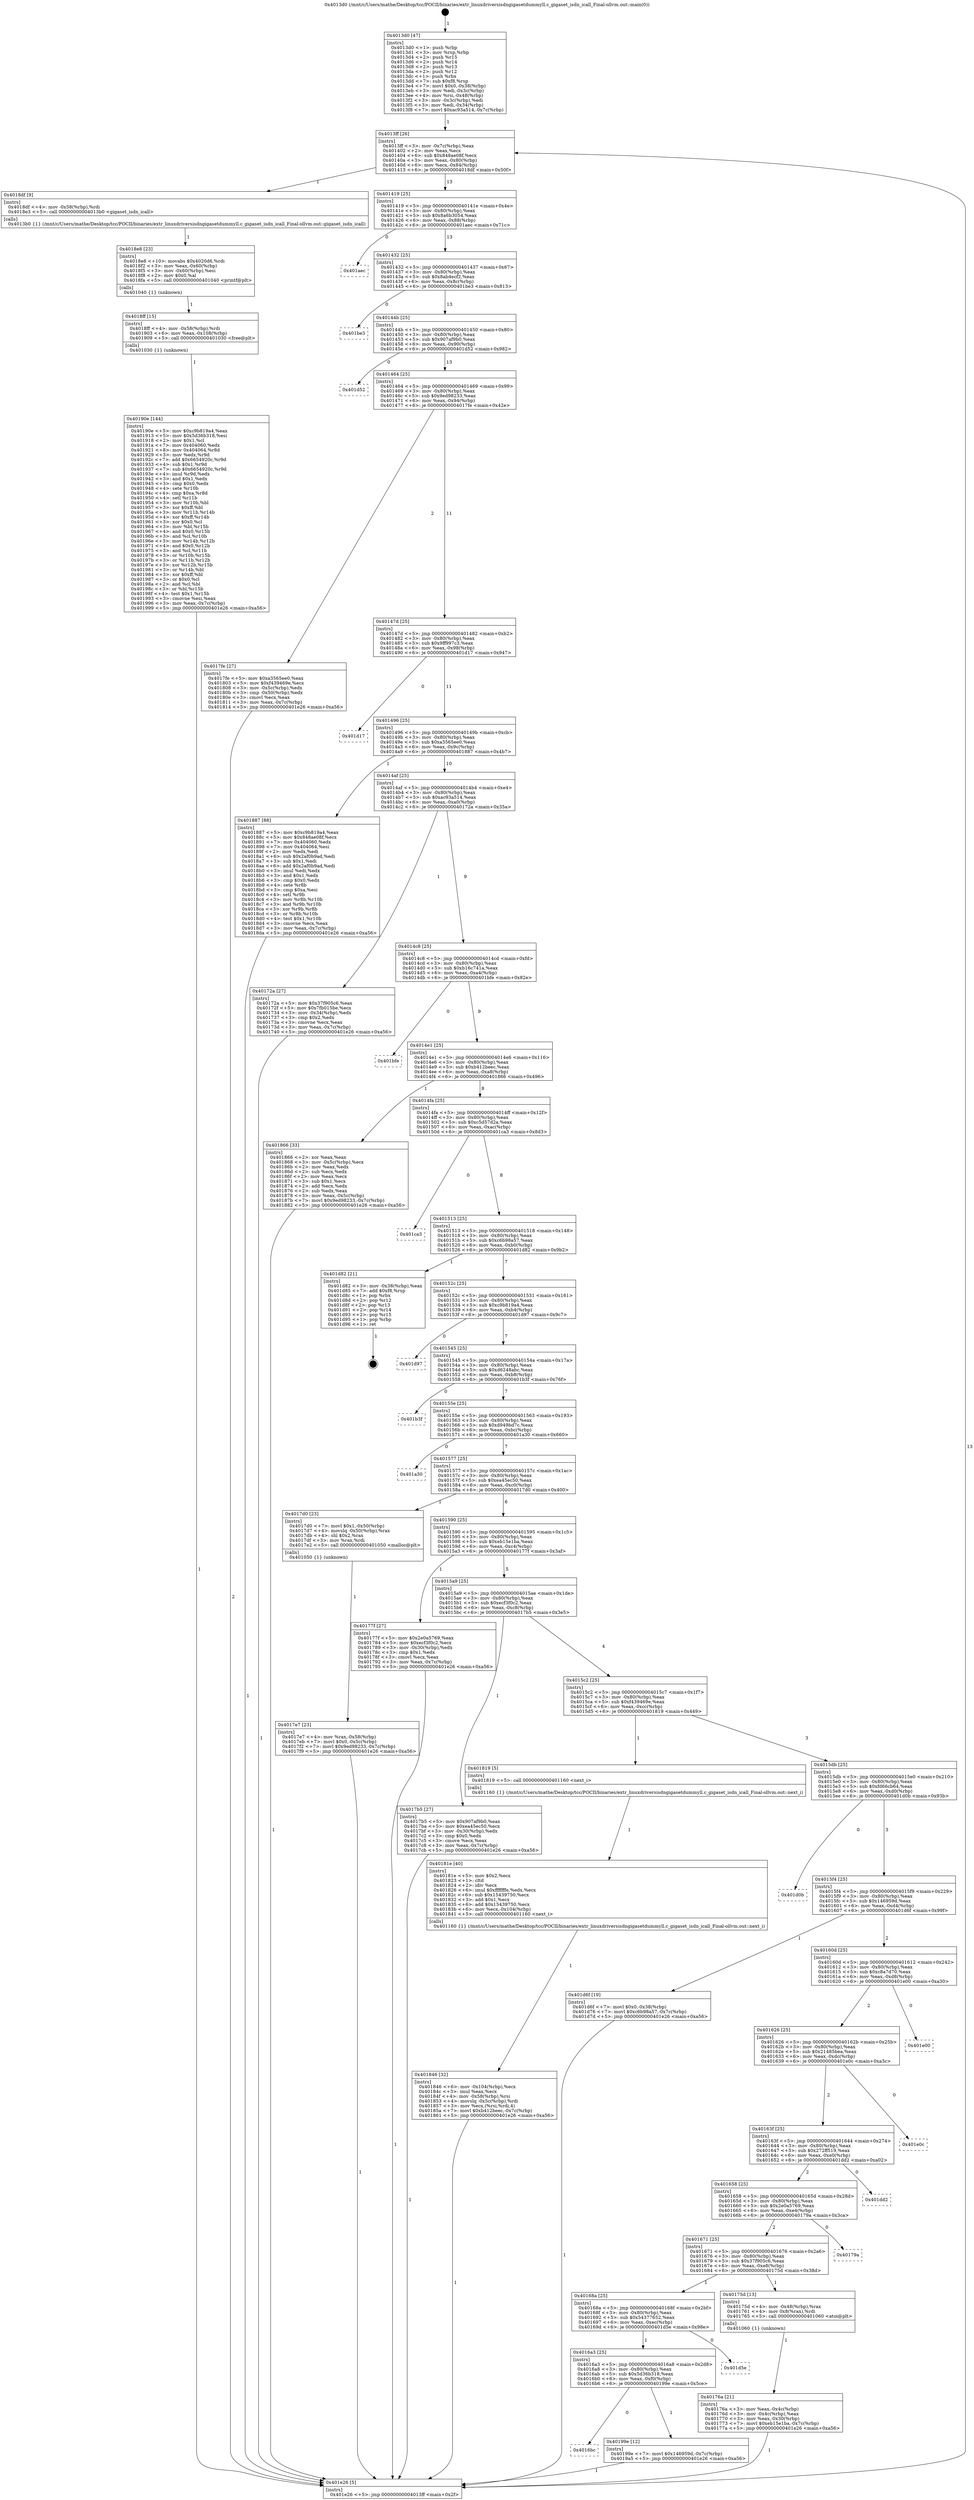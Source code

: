 digraph "0x4013d0" {
  label = "0x4013d0 (/mnt/c/Users/mathe/Desktop/tcc/POCII/binaries/extr_linuxdriversisdngigasetdummyll.c_gigaset_isdn_icall_Final-ollvm.out::main(0))"
  labelloc = "t"
  node[shape=record]

  Entry [label="",width=0.3,height=0.3,shape=circle,fillcolor=black,style=filled]
  "0x4013ff" [label="{
     0x4013ff [26]\l
     | [instrs]\l
     &nbsp;&nbsp;0x4013ff \<+3\>: mov -0x7c(%rbp),%eax\l
     &nbsp;&nbsp;0x401402 \<+2\>: mov %eax,%ecx\l
     &nbsp;&nbsp;0x401404 \<+6\>: sub $0x848ae08f,%ecx\l
     &nbsp;&nbsp;0x40140a \<+3\>: mov %eax,-0x80(%rbp)\l
     &nbsp;&nbsp;0x40140d \<+6\>: mov %ecx,-0x84(%rbp)\l
     &nbsp;&nbsp;0x401413 \<+6\>: je 00000000004018df \<main+0x50f\>\l
  }"]
  "0x4018df" [label="{
     0x4018df [9]\l
     | [instrs]\l
     &nbsp;&nbsp;0x4018df \<+4\>: mov -0x58(%rbp),%rdi\l
     &nbsp;&nbsp;0x4018e3 \<+5\>: call 00000000004013b0 \<gigaset_isdn_icall\>\l
     | [calls]\l
     &nbsp;&nbsp;0x4013b0 \{1\} (/mnt/c/Users/mathe/Desktop/tcc/POCII/binaries/extr_linuxdriversisdngigasetdummyll.c_gigaset_isdn_icall_Final-ollvm.out::gigaset_isdn_icall)\l
  }"]
  "0x401419" [label="{
     0x401419 [25]\l
     | [instrs]\l
     &nbsp;&nbsp;0x401419 \<+5\>: jmp 000000000040141e \<main+0x4e\>\l
     &nbsp;&nbsp;0x40141e \<+3\>: mov -0x80(%rbp),%eax\l
     &nbsp;&nbsp;0x401421 \<+5\>: sub $0x8a6b3054,%eax\l
     &nbsp;&nbsp;0x401426 \<+6\>: mov %eax,-0x88(%rbp)\l
     &nbsp;&nbsp;0x40142c \<+6\>: je 0000000000401aec \<main+0x71c\>\l
  }"]
  Exit [label="",width=0.3,height=0.3,shape=circle,fillcolor=black,style=filled,peripheries=2]
  "0x401aec" [label="{
     0x401aec\l
  }", style=dashed]
  "0x401432" [label="{
     0x401432 [25]\l
     | [instrs]\l
     &nbsp;&nbsp;0x401432 \<+5\>: jmp 0000000000401437 \<main+0x67\>\l
     &nbsp;&nbsp;0x401437 \<+3\>: mov -0x80(%rbp),%eax\l
     &nbsp;&nbsp;0x40143a \<+5\>: sub $0x8ab4ecf2,%eax\l
     &nbsp;&nbsp;0x40143f \<+6\>: mov %eax,-0x8c(%rbp)\l
     &nbsp;&nbsp;0x401445 \<+6\>: je 0000000000401be3 \<main+0x813\>\l
  }"]
  "0x4016bc" [label="{
     0x4016bc\l
  }", style=dashed]
  "0x401be3" [label="{
     0x401be3\l
  }", style=dashed]
  "0x40144b" [label="{
     0x40144b [25]\l
     | [instrs]\l
     &nbsp;&nbsp;0x40144b \<+5\>: jmp 0000000000401450 \<main+0x80\>\l
     &nbsp;&nbsp;0x401450 \<+3\>: mov -0x80(%rbp),%eax\l
     &nbsp;&nbsp;0x401453 \<+5\>: sub $0x907af9b0,%eax\l
     &nbsp;&nbsp;0x401458 \<+6\>: mov %eax,-0x90(%rbp)\l
     &nbsp;&nbsp;0x40145e \<+6\>: je 0000000000401d52 \<main+0x982\>\l
  }"]
  "0x40199e" [label="{
     0x40199e [12]\l
     | [instrs]\l
     &nbsp;&nbsp;0x40199e \<+7\>: movl $0x146959d,-0x7c(%rbp)\l
     &nbsp;&nbsp;0x4019a5 \<+5\>: jmp 0000000000401e26 \<main+0xa56\>\l
  }"]
  "0x401d52" [label="{
     0x401d52\l
  }", style=dashed]
  "0x401464" [label="{
     0x401464 [25]\l
     | [instrs]\l
     &nbsp;&nbsp;0x401464 \<+5\>: jmp 0000000000401469 \<main+0x99\>\l
     &nbsp;&nbsp;0x401469 \<+3\>: mov -0x80(%rbp),%eax\l
     &nbsp;&nbsp;0x40146c \<+5\>: sub $0x9ed98233,%eax\l
     &nbsp;&nbsp;0x401471 \<+6\>: mov %eax,-0x94(%rbp)\l
     &nbsp;&nbsp;0x401477 \<+6\>: je 00000000004017fe \<main+0x42e\>\l
  }"]
  "0x4016a3" [label="{
     0x4016a3 [25]\l
     | [instrs]\l
     &nbsp;&nbsp;0x4016a3 \<+5\>: jmp 00000000004016a8 \<main+0x2d8\>\l
     &nbsp;&nbsp;0x4016a8 \<+3\>: mov -0x80(%rbp),%eax\l
     &nbsp;&nbsp;0x4016ab \<+5\>: sub $0x5d36b318,%eax\l
     &nbsp;&nbsp;0x4016b0 \<+6\>: mov %eax,-0xf0(%rbp)\l
     &nbsp;&nbsp;0x4016b6 \<+6\>: je 000000000040199e \<main+0x5ce\>\l
  }"]
  "0x4017fe" [label="{
     0x4017fe [27]\l
     | [instrs]\l
     &nbsp;&nbsp;0x4017fe \<+5\>: mov $0xa3565ee0,%eax\l
     &nbsp;&nbsp;0x401803 \<+5\>: mov $0xf439469e,%ecx\l
     &nbsp;&nbsp;0x401808 \<+3\>: mov -0x5c(%rbp),%edx\l
     &nbsp;&nbsp;0x40180b \<+3\>: cmp -0x50(%rbp),%edx\l
     &nbsp;&nbsp;0x40180e \<+3\>: cmovl %ecx,%eax\l
     &nbsp;&nbsp;0x401811 \<+3\>: mov %eax,-0x7c(%rbp)\l
     &nbsp;&nbsp;0x401814 \<+5\>: jmp 0000000000401e26 \<main+0xa56\>\l
  }"]
  "0x40147d" [label="{
     0x40147d [25]\l
     | [instrs]\l
     &nbsp;&nbsp;0x40147d \<+5\>: jmp 0000000000401482 \<main+0xb2\>\l
     &nbsp;&nbsp;0x401482 \<+3\>: mov -0x80(%rbp),%eax\l
     &nbsp;&nbsp;0x401485 \<+5\>: sub $0x9ff997c3,%eax\l
     &nbsp;&nbsp;0x40148a \<+6\>: mov %eax,-0x98(%rbp)\l
     &nbsp;&nbsp;0x401490 \<+6\>: je 0000000000401d17 \<main+0x947\>\l
  }"]
  "0x401d5e" [label="{
     0x401d5e\l
  }", style=dashed]
  "0x401d17" [label="{
     0x401d17\l
  }", style=dashed]
  "0x401496" [label="{
     0x401496 [25]\l
     | [instrs]\l
     &nbsp;&nbsp;0x401496 \<+5\>: jmp 000000000040149b \<main+0xcb\>\l
     &nbsp;&nbsp;0x40149b \<+3\>: mov -0x80(%rbp),%eax\l
     &nbsp;&nbsp;0x40149e \<+5\>: sub $0xa3565ee0,%eax\l
     &nbsp;&nbsp;0x4014a3 \<+6\>: mov %eax,-0x9c(%rbp)\l
     &nbsp;&nbsp;0x4014a9 \<+6\>: je 0000000000401887 \<main+0x4b7\>\l
  }"]
  "0x40190e" [label="{
     0x40190e [144]\l
     | [instrs]\l
     &nbsp;&nbsp;0x40190e \<+5\>: mov $0xc9b819a4,%eax\l
     &nbsp;&nbsp;0x401913 \<+5\>: mov $0x5d36b318,%esi\l
     &nbsp;&nbsp;0x401918 \<+2\>: mov $0x1,%cl\l
     &nbsp;&nbsp;0x40191a \<+7\>: mov 0x404060,%edx\l
     &nbsp;&nbsp;0x401921 \<+8\>: mov 0x404064,%r8d\l
     &nbsp;&nbsp;0x401929 \<+3\>: mov %edx,%r9d\l
     &nbsp;&nbsp;0x40192c \<+7\>: add $0x6654920c,%r9d\l
     &nbsp;&nbsp;0x401933 \<+4\>: sub $0x1,%r9d\l
     &nbsp;&nbsp;0x401937 \<+7\>: sub $0x6654920c,%r9d\l
     &nbsp;&nbsp;0x40193e \<+4\>: imul %r9d,%edx\l
     &nbsp;&nbsp;0x401942 \<+3\>: and $0x1,%edx\l
     &nbsp;&nbsp;0x401945 \<+3\>: cmp $0x0,%edx\l
     &nbsp;&nbsp;0x401948 \<+4\>: sete %r10b\l
     &nbsp;&nbsp;0x40194c \<+4\>: cmp $0xa,%r8d\l
     &nbsp;&nbsp;0x401950 \<+4\>: setl %r11b\l
     &nbsp;&nbsp;0x401954 \<+3\>: mov %r10b,%bl\l
     &nbsp;&nbsp;0x401957 \<+3\>: xor $0xff,%bl\l
     &nbsp;&nbsp;0x40195a \<+3\>: mov %r11b,%r14b\l
     &nbsp;&nbsp;0x40195d \<+4\>: xor $0xff,%r14b\l
     &nbsp;&nbsp;0x401961 \<+3\>: xor $0x0,%cl\l
     &nbsp;&nbsp;0x401964 \<+3\>: mov %bl,%r15b\l
     &nbsp;&nbsp;0x401967 \<+4\>: and $0x0,%r15b\l
     &nbsp;&nbsp;0x40196b \<+3\>: and %cl,%r10b\l
     &nbsp;&nbsp;0x40196e \<+3\>: mov %r14b,%r12b\l
     &nbsp;&nbsp;0x401971 \<+4\>: and $0x0,%r12b\l
     &nbsp;&nbsp;0x401975 \<+3\>: and %cl,%r11b\l
     &nbsp;&nbsp;0x401978 \<+3\>: or %r10b,%r15b\l
     &nbsp;&nbsp;0x40197b \<+3\>: or %r11b,%r12b\l
     &nbsp;&nbsp;0x40197e \<+3\>: xor %r12b,%r15b\l
     &nbsp;&nbsp;0x401981 \<+3\>: or %r14b,%bl\l
     &nbsp;&nbsp;0x401984 \<+3\>: xor $0xff,%bl\l
     &nbsp;&nbsp;0x401987 \<+3\>: or $0x0,%cl\l
     &nbsp;&nbsp;0x40198a \<+2\>: and %cl,%bl\l
     &nbsp;&nbsp;0x40198c \<+3\>: or %bl,%r15b\l
     &nbsp;&nbsp;0x40198f \<+4\>: test $0x1,%r15b\l
     &nbsp;&nbsp;0x401993 \<+3\>: cmovne %esi,%eax\l
     &nbsp;&nbsp;0x401996 \<+3\>: mov %eax,-0x7c(%rbp)\l
     &nbsp;&nbsp;0x401999 \<+5\>: jmp 0000000000401e26 \<main+0xa56\>\l
  }"]
  "0x401887" [label="{
     0x401887 [88]\l
     | [instrs]\l
     &nbsp;&nbsp;0x401887 \<+5\>: mov $0xc9b819a4,%eax\l
     &nbsp;&nbsp;0x40188c \<+5\>: mov $0x848ae08f,%ecx\l
     &nbsp;&nbsp;0x401891 \<+7\>: mov 0x404060,%edx\l
     &nbsp;&nbsp;0x401898 \<+7\>: mov 0x404064,%esi\l
     &nbsp;&nbsp;0x40189f \<+2\>: mov %edx,%edi\l
     &nbsp;&nbsp;0x4018a1 \<+6\>: sub $0x2af0b9ad,%edi\l
     &nbsp;&nbsp;0x4018a7 \<+3\>: sub $0x1,%edi\l
     &nbsp;&nbsp;0x4018aa \<+6\>: add $0x2af0b9ad,%edi\l
     &nbsp;&nbsp;0x4018b0 \<+3\>: imul %edi,%edx\l
     &nbsp;&nbsp;0x4018b3 \<+3\>: and $0x1,%edx\l
     &nbsp;&nbsp;0x4018b6 \<+3\>: cmp $0x0,%edx\l
     &nbsp;&nbsp;0x4018b9 \<+4\>: sete %r8b\l
     &nbsp;&nbsp;0x4018bd \<+3\>: cmp $0xa,%esi\l
     &nbsp;&nbsp;0x4018c0 \<+4\>: setl %r9b\l
     &nbsp;&nbsp;0x4018c4 \<+3\>: mov %r8b,%r10b\l
     &nbsp;&nbsp;0x4018c7 \<+3\>: and %r9b,%r10b\l
     &nbsp;&nbsp;0x4018ca \<+3\>: xor %r9b,%r8b\l
     &nbsp;&nbsp;0x4018cd \<+3\>: or %r8b,%r10b\l
     &nbsp;&nbsp;0x4018d0 \<+4\>: test $0x1,%r10b\l
     &nbsp;&nbsp;0x4018d4 \<+3\>: cmovne %ecx,%eax\l
     &nbsp;&nbsp;0x4018d7 \<+3\>: mov %eax,-0x7c(%rbp)\l
     &nbsp;&nbsp;0x4018da \<+5\>: jmp 0000000000401e26 \<main+0xa56\>\l
  }"]
  "0x4014af" [label="{
     0x4014af [25]\l
     | [instrs]\l
     &nbsp;&nbsp;0x4014af \<+5\>: jmp 00000000004014b4 \<main+0xe4\>\l
     &nbsp;&nbsp;0x4014b4 \<+3\>: mov -0x80(%rbp),%eax\l
     &nbsp;&nbsp;0x4014b7 \<+5\>: sub $0xac93a514,%eax\l
     &nbsp;&nbsp;0x4014bc \<+6\>: mov %eax,-0xa0(%rbp)\l
     &nbsp;&nbsp;0x4014c2 \<+6\>: je 000000000040172a \<main+0x35a\>\l
  }"]
  "0x4018ff" [label="{
     0x4018ff [15]\l
     | [instrs]\l
     &nbsp;&nbsp;0x4018ff \<+4\>: mov -0x58(%rbp),%rdi\l
     &nbsp;&nbsp;0x401903 \<+6\>: mov %eax,-0x108(%rbp)\l
     &nbsp;&nbsp;0x401909 \<+5\>: call 0000000000401030 \<free@plt\>\l
     | [calls]\l
     &nbsp;&nbsp;0x401030 \{1\} (unknown)\l
  }"]
  "0x40172a" [label="{
     0x40172a [27]\l
     | [instrs]\l
     &nbsp;&nbsp;0x40172a \<+5\>: mov $0x37f905c6,%eax\l
     &nbsp;&nbsp;0x40172f \<+5\>: mov $0x7fb015be,%ecx\l
     &nbsp;&nbsp;0x401734 \<+3\>: mov -0x34(%rbp),%edx\l
     &nbsp;&nbsp;0x401737 \<+3\>: cmp $0x2,%edx\l
     &nbsp;&nbsp;0x40173a \<+3\>: cmovne %ecx,%eax\l
     &nbsp;&nbsp;0x40173d \<+3\>: mov %eax,-0x7c(%rbp)\l
     &nbsp;&nbsp;0x401740 \<+5\>: jmp 0000000000401e26 \<main+0xa56\>\l
  }"]
  "0x4014c8" [label="{
     0x4014c8 [25]\l
     | [instrs]\l
     &nbsp;&nbsp;0x4014c8 \<+5\>: jmp 00000000004014cd \<main+0xfd\>\l
     &nbsp;&nbsp;0x4014cd \<+3\>: mov -0x80(%rbp),%eax\l
     &nbsp;&nbsp;0x4014d0 \<+5\>: sub $0xb16c741a,%eax\l
     &nbsp;&nbsp;0x4014d5 \<+6\>: mov %eax,-0xa4(%rbp)\l
     &nbsp;&nbsp;0x4014db \<+6\>: je 0000000000401bfe \<main+0x82e\>\l
  }"]
  "0x401e26" [label="{
     0x401e26 [5]\l
     | [instrs]\l
     &nbsp;&nbsp;0x401e26 \<+5\>: jmp 00000000004013ff \<main+0x2f\>\l
  }"]
  "0x4013d0" [label="{
     0x4013d0 [47]\l
     | [instrs]\l
     &nbsp;&nbsp;0x4013d0 \<+1\>: push %rbp\l
     &nbsp;&nbsp;0x4013d1 \<+3\>: mov %rsp,%rbp\l
     &nbsp;&nbsp;0x4013d4 \<+2\>: push %r15\l
     &nbsp;&nbsp;0x4013d6 \<+2\>: push %r14\l
     &nbsp;&nbsp;0x4013d8 \<+2\>: push %r13\l
     &nbsp;&nbsp;0x4013da \<+2\>: push %r12\l
     &nbsp;&nbsp;0x4013dc \<+1\>: push %rbx\l
     &nbsp;&nbsp;0x4013dd \<+7\>: sub $0xf8,%rsp\l
     &nbsp;&nbsp;0x4013e4 \<+7\>: movl $0x0,-0x38(%rbp)\l
     &nbsp;&nbsp;0x4013eb \<+3\>: mov %edi,-0x3c(%rbp)\l
     &nbsp;&nbsp;0x4013ee \<+4\>: mov %rsi,-0x48(%rbp)\l
     &nbsp;&nbsp;0x4013f2 \<+3\>: mov -0x3c(%rbp),%edi\l
     &nbsp;&nbsp;0x4013f5 \<+3\>: mov %edi,-0x34(%rbp)\l
     &nbsp;&nbsp;0x4013f8 \<+7\>: movl $0xac93a514,-0x7c(%rbp)\l
  }"]
  "0x4018e8" [label="{
     0x4018e8 [23]\l
     | [instrs]\l
     &nbsp;&nbsp;0x4018e8 \<+10\>: movabs $0x4020d6,%rdi\l
     &nbsp;&nbsp;0x4018f2 \<+3\>: mov %eax,-0x60(%rbp)\l
     &nbsp;&nbsp;0x4018f5 \<+3\>: mov -0x60(%rbp),%esi\l
     &nbsp;&nbsp;0x4018f8 \<+2\>: mov $0x0,%al\l
     &nbsp;&nbsp;0x4018fa \<+5\>: call 0000000000401040 \<printf@plt\>\l
     | [calls]\l
     &nbsp;&nbsp;0x401040 \{1\} (unknown)\l
  }"]
  "0x401bfe" [label="{
     0x401bfe\l
  }", style=dashed]
  "0x4014e1" [label="{
     0x4014e1 [25]\l
     | [instrs]\l
     &nbsp;&nbsp;0x4014e1 \<+5\>: jmp 00000000004014e6 \<main+0x116\>\l
     &nbsp;&nbsp;0x4014e6 \<+3\>: mov -0x80(%rbp),%eax\l
     &nbsp;&nbsp;0x4014e9 \<+5\>: sub $0xb412beec,%eax\l
     &nbsp;&nbsp;0x4014ee \<+6\>: mov %eax,-0xa8(%rbp)\l
     &nbsp;&nbsp;0x4014f4 \<+6\>: je 0000000000401866 \<main+0x496\>\l
  }"]
  "0x401846" [label="{
     0x401846 [32]\l
     | [instrs]\l
     &nbsp;&nbsp;0x401846 \<+6\>: mov -0x104(%rbp),%ecx\l
     &nbsp;&nbsp;0x40184c \<+3\>: imul %eax,%ecx\l
     &nbsp;&nbsp;0x40184f \<+4\>: mov -0x58(%rbp),%rsi\l
     &nbsp;&nbsp;0x401853 \<+4\>: movslq -0x5c(%rbp),%rdi\l
     &nbsp;&nbsp;0x401857 \<+3\>: mov %ecx,(%rsi,%rdi,4)\l
     &nbsp;&nbsp;0x40185a \<+7\>: movl $0xb412beec,-0x7c(%rbp)\l
     &nbsp;&nbsp;0x401861 \<+5\>: jmp 0000000000401e26 \<main+0xa56\>\l
  }"]
  "0x401866" [label="{
     0x401866 [33]\l
     | [instrs]\l
     &nbsp;&nbsp;0x401866 \<+2\>: xor %eax,%eax\l
     &nbsp;&nbsp;0x401868 \<+3\>: mov -0x5c(%rbp),%ecx\l
     &nbsp;&nbsp;0x40186b \<+2\>: mov %eax,%edx\l
     &nbsp;&nbsp;0x40186d \<+2\>: sub %ecx,%edx\l
     &nbsp;&nbsp;0x40186f \<+2\>: mov %eax,%ecx\l
     &nbsp;&nbsp;0x401871 \<+3\>: sub $0x1,%ecx\l
     &nbsp;&nbsp;0x401874 \<+2\>: add %ecx,%edx\l
     &nbsp;&nbsp;0x401876 \<+2\>: sub %edx,%eax\l
     &nbsp;&nbsp;0x401878 \<+3\>: mov %eax,-0x5c(%rbp)\l
     &nbsp;&nbsp;0x40187b \<+7\>: movl $0x9ed98233,-0x7c(%rbp)\l
     &nbsp;&nbsp;0x401882 \<+5\>: jmp 0000000000401e26 \<main+0xa56\>\l
  }"]
  "0x4014fa" [label="{
     0x4014fa [25]\l
     | [instrs]\l
     &nbsp;&nbsp;0x4014fa \<+5\>: jmp 00000000004014ff \<main+0x12f\>\l
     &nbsp;&nbsp;0x4014ff \<+3\>: mov -0x80(%rbp),%eax\l
     &nbsp;&nbsp;0x401502 \<+5\>: sub $0xc5d57d2a,%eax\l
     &nbsp;&nbsp;0x401507 \<+6\>: mov %eax,-0xac(%rbp)\l
     &nbsp;&nbsp;0x40150d \<+6\>: je 0000000000401ca3 \<main+0x8d3\>\l
  }"]
  "0x40181e" [label="{
     0x40181e [40]\l
     | [instrs]\l
     &nbsp;&nbsp;0x40181e \<+5\>: mov $0x2,%ecx\l
     &nbsp;&nbsp;0x401823 \<+1\>: cltd\l
     &nbsp;&nbsp;0x401824 \<+2\>: idiv %ecx\l
     &nbsp;&nbsp;0x401826 \<+6\>: imul $0xfffffffe,%edx,%ecx\l
     &nbsp;&nbsp;0x40182c \<+6\>: sub $0x15439750,%ecx\l
     &nbsp;&nbsp;0x401832 \<+3\>: add $0x1,%ecx\l
     &nbsp;&nbsp;0x401835 \<+6\>: add $0x15439750,%ecx\l
     &nbsp;&nbsp;0x40183b \<+6\>: mov %ecx,-0x104(%rbp)\l
     &nbsp;&nbsp;0x401841 \<+5\>: call 0000000000401160 \<next_i\>\l
     | [calls]\l
     &nbsp;&nbsp;0x401160 \{1\} (/mnt/c/Users/mathe/Desktop/tcc/POCII/binaries/extr_linuxdriversisdngigasetdummyll.c_gigaset_isdn_icall_Final-ollvm.out::next_i)\l
  }"]
  "0x401ca3" [label="{
     0x401ca3\l
  }", style=dashed]
  "0x401513" [label="{
     0x401513 [25]\l
     | [instrs]\l
     &nbsp;&nbsp;0x401513 \<+5\>: jmp 0000000000401518 \<main+0x148\>\l
     &nbsp;&nbsp;0x401518 \<+3\>: mov -0x80(%rbp),%eax\l
     &nbsp;&nbsp;0x40151b \<+5\>: sub $0xc6b98a57,%eax\l
     &nbsp;&nbsp;0x401520 \<+6\>: mov %eax,-0xb0(%rbp)\l
     &nbsp;&nbsp;0x401526 \<+6\>: je 0000000000401d82 \<main+0x9b2\>\l
  }"]
  "0x4017e7" [label="{
     0x4017e7 [23]\l
     | [instrs]\l
     &nbsp;&nbsp;0x4017e7 \<+4\>: mov %rax,-0x58(%rbp)\l
     &nbsp;&nbsp;0x4017eb \<+7\>: movl $0x0,-0x5c(%rbp)\l
     &nbsp;&nbsp;0x4017f2 \<+7\>: movl $0x9ed98233,-0x7c(%rbp)\l
     &nbsp;&nbsp;0x4017f9 \<+5\>: jmp 0000000000401e26 \<main+0xa56\>\l
  }"]
  "0x401d82" [label="{
     0x401d82 [21]\l
     | [instrs]\l
     &nbsp;&nbsp;0x401d82 \<+3\>: mov -0x38(%rbp),%eax\l
     &nbsp;&nbsp;0x401d85 \<+7\>: add $0xf8,%rsp\l
     &nbsp;&nbsp;0x401d8c \<+1\>: pop %rbx\l
     &nbsp;&nbsp;0x401d8d \<+2\>: pop %r12\l
     &nbsp;&nbsp;0x401d8f \<+2\>: pop %r13\l
     &nbsp;&nbsp;0x401d91 \<+2\>: pop %r14\l
     &nbsp;&nbsp;0x401d93 \<+2\>: pop %r15\l
     &nbsp;&nbsp;0x401d95 \<+1\>: pop %rbp\l
     &nbsp;&nbsp;0x401d96 \<+1\>: ret\l
  }"]
  "0x40152c" [label="{
     0x40152c [25]\l
     | [instrs]\l
     &nbsp;&nbsp;0x40152c \<+5\>: jmp 0000000000401531 \<main+0x161\>\l
     &nbsp;&nbsp;0x401531 \<+3\>: mov -0x80(%rbp),%eax\l
     &nbsp;&nbsp;0x401534 \<+5\>: sub $0xc9b819a4,%eax\l
     &nbsp;&nbsp;0x401539 \<+6\>: mov %eax,-0xb4(%rbp)\l
     &nbsp;&nbsp;0x40153f \<+6\>: je 0000000000401d97 \<main+0x9c7\>\l
  }"]
  "0x40176a" [label="{
     0x40176a [21]\l
     | [instrs]\l
     &nbsp;&nbsp;0x40176a \<+3\>: mov %eax,-0x4c(%rbp)\l
     &nbsp;&nbsp;0x40176d \<+3\>: mov -0x4c(%rbp),%eax\l
     &nbsp;&nbsp;0x401770 \<+3\>: mov %eax,-0x30(%rbp)\l
     &nbsp;&nbsp;0x401773 \<+7\>: movl $0xeb15e1ba,-0x7c(%rbp)\l
     &nbsp;&nbsp;0x40177a \<+5\>: jmp 0000000000401e26 \<main+0xa56\>\l
  }"]
  "0x401d97" [label="{
     0x401d97\l
  }", style=dashed]
  "0x401545" [label="{
     0x401545 [25]\l
     | [instrs]\l
     &nbsp;&nbsp;0x401545 \<+5\>: jmp 000000000040154a \<main+0x17a\>\l
     &nbsp;&nbsp;0x40154a \<+3\>: mov -0x80(%rbp),%eax\l
     &nbsp;&nbsp;0x40154d \<+5\>: sub $0xd6248abc,%eax\l
     &nbsp;&nbsp;0x401552 \<+6\>: mov %eax,-0xb8(%rbp)\l
     &nbsp;&nbsp;0x401558 \<+6\>: je 0000000000401b3f \<main+0x76f\>\l
  }"]
  "0x40168a" [label="{
     0x40168a [25]\l
     | [instrs]\l
     &nbsp;&nbsp;0x40168a \<+5\>: jmp 000000000040168f \<main+0x2bf\>\l
     &nbsp;&nbsp;0x40168f \<+3\>: mov -0x80(%rbp),%eax\l
     &nbsp;&nbsp;0x401692 \<+5\>: sub $0x54377652,%eax\l
     &nbsp;&nbsp;0x401697 \<+6\>: mov %eax,-0xec(%rbp)\l
     &nbsp;&nbsp;0x40169d \<+6\>: je 0000000000401d5e \<main+0x98e\>\l
  }"]
  "0x401b3f" [label="{
     0x401b3f\l
  }", style=dashed]
  "0x40155e" [label="{
     0x40155e [25]\l
     | [instrs]\l
     &nbsp;&nbsp;0x40155e \<+5\>: jmp 0000000000401563 \<main+0x193\>\l
     &nbsp;&nbsp;0x401563 \<+3\>: mov -0x80(%rbp),%eax\l
     &nbsp;&nbsp;0x401566 \<+5\>: sub $0xd949bd7c,%eax\l
     &nbsp;&nbsp;0x40156b \<+6\>: mov %eax,-0xbc(%rbp)\l
     &nbsp;&nbsp;0x401571 \<+6\>: je 0000000000401a30 \<main+0x660\>\l
  }"]
  "0x40175d" [label="{
     0x40175d [13]\l
     | [instrs]\l
     &nbsp;&nbsp;0x40175d \<+4\>: mov -0x48(%rbp),%rax\l
     &nbsp;&nbsp;0x401761 \<+4\>: mov 0x8(%rax),%rdi\l
     &nbsp;&nbsp;0x401765 \<+5\>: call 0000000000401060 \<atoi@plt\>\l
     | [calls]\l
     &nbsp;&nbsp;0x401060 \{1\} (unknown)\l
  }"]
  "0x401a30" [label="{
     0x401a30\l
  }", style=dashed]
  "0x401577" [label="{
     0x401577 [25]\l
     | [instrs]\l
     &nbsp;&nbsp;0x401577 \<+5\>: jmp 000000000040157c \<main+0x1ac\>\l
     &nbsp;&nbsp;0x40157c \<+3\>: mov -0x80(%rbp),%eax\l
     &nbsp;&nbsp;0x40157f \<+5\>: sub $0xea45ec50,%eax\l
     &nbsp;&nbsp;0x401584 \<+6\>: mov %eax,-0xc0(%rbp)\l
     &nbsp;&nbsp;0x40158a \<+6\>: je 00000000004017d0 \<main+0x400\>\l
  }"]
  "0x401671" [label="{
     0x401671 [25]\l
     | [instrs]\l
     &nbsp;&nbsp;0x401671 \<+5\>: jmp 0000000000401676 \<main+0x2a6\>\l
     &nbsp;&nbsp;0x401676 \<+3\>: mov -0x80(%rbp),%eax\l
     &nbsp;&nbsp;0x401679 \<+5\>: sub $0x37f905c6,%eax\l
     &nbsp;&nbsp;0x40167e \<+6\>: mov %eax,-0xe8(%rbp)\l
     &nbsp;&nbsp;0x401684 \<+6\>: je 000000000040175d \<main+0x38d\>\l
  }"]
  "0x4017d0" [label="{
     0x4017d0 [23]\l
     | [instrs]\l
     &nbsp;&nbsp;0x4017d0 \<+7\>: movl $0x1,-0x50(%rbp)\l
     &nbsp;&nbsp;0x4017d7 \<+4\>: movslq -0x50(%rbp),%rax\l
     &nbsp;&nbsp;0x4017db \<+4\>: shl $0x2,%rax\l
     &nbsp;&nbsp;0x4017df \<+3\>: mov %rax,%rdi\l
     &nbsp;&nbsp;0x4017e2 \<+5\>: call 0000000000401050 \<malloc@plt\>\l
     | [calls]\l
     &nbsp;&nbsp;0x401050 \{1\} (unknown)\l
  }"]
  "0x401590" [label="{
     0x401590 [25]\l
     | [instrs]\l
     &nbsp;&nbsp;0x401590 \<+5\>: jmp 0000000000401595 \<main+0x1c5\>\l
     &nbsp;&nbsp;0x401595 \<+3\>: mov -0x80(%rbp),%eax\l
     &nbsp;&nbsp;0x401598 \<+5\>: sub $0xeb15e1ba,%eax\l
     &nbsp;&nbsp;0x40159d \<+6\>: mov %eax,-0xc4(%rbp)\l
     &nbsp;&nbsp;0x4015a3 \<+6\>: je 000000000040177f \<main+0x3af\>\l
  }"]
  "0x40179a" [label="{
     0x40179a\l
  }", style=dashed]
  "0x40177f" [label="{
     0x40177f [27]\l
     | [instrs]\l
     &nbsp;&nbsp;0x40177f \<+5\>: mov $0x2e0a5769,%eax\l
     &nbsp;&nbsp;0x401784 \<+5\>: mov $0xecf3f0c2,%ecx\l
     &nbsp;&nbsp;0x401789 \<+3\>: mov -0x30(%rbp),%edx\l
     &nbsp;&nbsp;0x40178c \<+3\>: cmp $0x1,%edx\l
     &nbsp;&nbsp;0x40178f \<+3\>: cmovl %ecx,%eax\l
     &nbsp;&nbsp;0x401792 \<+3\>: mov %eax,-0x7c(%rbp)\l
     &nbsp;&nbsp;0x401795 \<+5\>: jmp 0000000000401e26 \<main+0xa56\>\l
  }"]
  "0x4015a9" [label="{
     0x4015a9 [25]\l
     | [instrs]\l
     &nbsp;&nbsp;0x4015a9 \<+5\>: jmp 00000000004015ae \<main+0x1de\>\l
     &nbsp;&nbsp;0x4015ae \<+3\>: mov -0x80(%rbp),%eax\l
     &nbsp;&nbsp;0x4015b1 \<+5\>: sub $0xecf3f0c2,%eax\l
     &nbsp;&nbsp;0x4015b6 \<+6\>: mov %eax,-0xc8(%rbp)\l
     &nbsp;&nbsp;0x4015bc \<+6\>: je 00000000004017b5 \<main+0x3e5\>\l
  }"]
  "0x401658" [label="{
     0x401658 [25]\l
     | [instrs]\l
     &nbsp;&nbsp;0x401658 \<+5\>: jmp 000000000040165d \<main+0x28d\>\l
     &nbsp;&nbsp;0x40165d \<+3\>: mov -0x80(%rbp),%eax\l
     &nbsp;&nbsp;0x401660 \<+5\>: sub $0x2e0a5769,%eax\l
     &nbsp;&nbsp;0x401665 \<+6\>: mov %eax,-0xe4(%rbp)\l
     &nbsp;&nbsp;0x40166b \<+6\>: je 000000000040179a \<main+0x3ca\>\l
  }"]
  "0x4017b5" [label="{
     0x4017b5 [27]\l
     | [instrs]\l
     &nbsp;&nbsp;0x4017b5 \<+5\>: mov $0x907af9b0,%eax\l
     &nbsp;&nbsp;0x4017ba \<+5\>: mov $0xea45ec50,%ecx\l
     &nbsp;&nbsp;0x4017bf \<+3\>: mov -0x30(%rbp),%edx\l
     &nbsp;&nbsp;0x4017c2 \<+3\>: cmp $0x0,%edx\l
     &nbsp;&nbsp;0x4017c5 \<+3\>: cmove %ecx,%eax\l
     &nbsp;&nbsp;0x4017c8 \<+3\>: mov %eax,-0x7c(%rbp)\l
     &nbsp;&nbsp;0x4017cb \<+5\>: jmp 0000000000401e26 \<main+0xa56\>\l
  }"]
  "0x4015c2" [label="{
     0x4015c2 [25]\l
     | [instrs]\l
     &nbsp;&nbsp;0x4015c2 \<+5\>: jmp 00000000004015c7 \<main+0x1f7\>\l
     &nbsp;&nbsp;0x4015c7 \<+3\>: mov -0x80(%rbp),%eax\l
     &nbsp;&nbsp;0x4015ca \<+5\>: sub $0xf439469e,%eax\l
     &nbsp;&nbsp;0x4015cf \<+6\>: mov %eax,-0xcc(%rbp)\l
     &nbsp;&nbsp;0x4015d5 \<+6\>: je 0000000000401819 \<main+0x449\>\l
  }"]
  "0x401dd2" [label="{
     0x401dd2\l
  }", style=dashed]
  "0x401819" [label="{
     0x401819 [5]\l
     | [instrs]\l
     &nbsp;&nbsp;0x401819 \<+5\>: call 0000000000401160 \<next_i\>\l
     | [calls]\l
     &nbsp;&nbsp;0x401160 \{1\} (/mnt/c/Users/mathe/Desktop/tcc/POCII/binaries/extr_linuxdriversisdngigasetdummyll.c_gigaset_isdn_icall_Final-ollvm.out::next_i)\l
  }"]
  "0x4015db" [label="{
     0x4015db [25]\l
     | [instrs]\l
     &nbsp;&nbsp;0x4015db \<+5\>: jmp 00000000004015e0 \<main+0x210\>\l
     &nbsp;&nbsp;0x4015e0 \<+3\>: mov -0x80(%rbp),%eax\l
     &nbsp;&nbsp;0x4015e3 \<+5\>: sub $0xfd66cb64,%eax\l
     &nbsp;&nbsp;0x4015e8 \<+6\>: mov %eax,-0xd0(%rbp)\l
     &nbsp;&nbsp;0x4015ee \<+6\>: je 0000000000401d0b \<main+0x93b\>\l
  }"]
  "0x40163f" [label="{
     0x40163f [25]\l
     | [instrs]\l
     &nbsp;&nbsp;0x40163f \<+5\>: jmp 0000000000401644 \<main+0x274\>\l
     &nbsp;&nbsp;0x401644 \<+3\>: mov -0x80(%rbp),%eax\l
     &nbsp;&nbsp;0x401647 \<+5\>: sub $0x272ff519,%eax\l
     &nbsp;&nbsp;0x40164c \<+6\>: mov %eax,-0xe0(%rbp)\l
     &nbsp;&nbsp;0x401652 \<+6\>: je 0000000000401dd2 \<main+0xa02\>\l
  }"]
  "0x401d0b" [label="{
     0x401d0b\l
  }", style=dashed]
  "0x4015f4" [label="{
     0x4015f4 [25]\l
     | [instrs]\l
     &nbsp;&nbsp;0x4015f4 \<+5\>: jmp 00000000004015f9 \<main+0x229\>\l
     &nbsp;&nbsp;0x4015f9 \<+3\>: mov -0x80(%rbp),%eax\l
     &nbsp;&nbsp;0x4015fc \<+5\>: sub $0x146959d,%eax\l
     &nbsp;&nbsp;0x401601 \<+6\>: mov %eax,-0xd4(%rbp)\l
     &nbsp;&nbsp;0x401607 \<+6\>: je 0000000000401d6f \<main+0x99f\>\l
  }"]
  "0x401e0c" [label="{
     0x401e0c\l
  }", style=dashed]
  "0x401d6f" [label="{
     0x401d6f [19]\l
     | [instrs]\l
     &nbsp;&nbsp;0x401d6f \<+7\>: movl $0x0,-0x38(%rbp)\l
     &nbsp;&nbsp;0x401d76 \<+7\>: movl $0xc6b98a57,-0x7c(%rbp)\l
     &nbsp;&nbsp;0x401d7d \<+5\>: jmp 0000000000401e26 \<main+0xa56\>\l
  }"]
  "0x40160d" [label="{
     0x40160d [25]\l
     | [instrs]\l
     &nbsp;&nbsp;0x40160d \<+5\>: jmp 0000000000401612 \<main+0x242\>\l
     &nbsp;&nbsp;0x401612 \<+3\>: mov -0x80(%rbp),%eax\l
     &nbsp;&nbsp;0x401615 \<+5\>: sub $0xc8a7d70,%eax\l
     &nbsp;&nbsp;0x40161a \<+6\>: mov %eax,-0xd8(%rbp)\l
     &nbsp;&nbsp;0x401620 \<+6\>: je 0000000000401e00 \<main+0xa30\>\l
  }"]
  "0x401626" [label="{
     0x401626 [25]\l
     | [instrs]\l
     &nbsp;&nbsp;0x401626 \<+5\>: jmp 000000000040162b \<main+0x25b\>\l
     &nbsp;&nbsp;0x40162b \<+3\>: mov -0x80(%rbp),%eax\l
     &nbsp;&nbsp;0x40162e \<+5\>: sub $0x21485bea,%eax\l
     &nbsp;&nbsp;0x401633 \<+6\>: mov %eax,-0xdc(%rbp)\l
     &nbsp;&nbsp;0x401639 \<+6\>: je 0000000000401e0c \<main+0xa3c\>\l
  }"]
  "0x401e00" [label="{
     0x401e00\l
  }", style=dashed]
  Entry -> "0x4013d0" [label=" 1"]
  "0x4013ff" -> "0x4018df" [label=" 1"]
  "0x4013ff" -> "0x401419" [label=" 13"]
  "0x401d82" -> Exit [label=" 1"]
  "0x401419" -> "0x401aec" [label=" 0"]
  "0x401419" -> "0x401432" [label=" 13"]
  "0x401d6f" -> "0x401e26" [label=" 1"]
  "0x401432" -> "0x401be3" [label=" 0"]
  "0x401432" -> "0x40144b" [label=" 13"]
  "0x40199e" -> "0x401e26" [label=" 1"]
  "0x40144b" -> "0x401d52" [label=" 0"]
  "0x40144b" -> "0x401464" [label=" 13"]
  "0x4016a3" -> "0x4016bc" [label=" 0"]
  "0x401464" -> "0x4017fe" [label=" 2"]
  "0x401464" -> "0x40147d" [label=" 11"]
  "0x4016a3" -> "0x40199e" [label=" 1"]
  "0x40147d" -> "0x401d17" [label=" 0"]
  "0x40147d" -> "0x401496" [label=" 11"]
  "0x40168a" -> "0x4016a3" [label=" 1"]
  "0x401496" -> "0x401887" [label=" 1"]
  "0x401496" -> "0x4014af" [label=" 10"]
  "0x40168a" -> "0x401d5e" [label=" 0"]
  "0x4014af" -> "0x40172a" [label=" 1"]
  "0x4014af" -> "0x4014c8" [label=" 9"]
  "0x40172a" -> "0x401e26" [label=" 1"]
  "0x4013d0" -> "0x4013ff" [label=" 1"]
  "0x401e26" -> "0x4013ff" [label=" 13"]
  "0x40190e" -> "0x401e26" [label=" 1"]
  "0x4014c8" -> "0x401bfe" [label=" 0"]
  "0x4014c8" -> "0x4014e1" [label=" 9"]
  "0x4018ff" -> "0x40190e" [label=" 1"]
  "0x4014e1" -> "0x401866" [label=" 1"]
  "0x4014e1" -> "0x4014fa" [label=" 8"]
  "0x4018e8" -> "0x4018ff" [label=" 1"]
  "0x4014fa" -> "0x401ca3" [label=" 0"]
  "0x4014fa" -> "0x401513" [label=" 8"]
  "0x4018df" -> "0x4018e8" [label=" 1"]
  "0x401513" -> "0x401d82" [label=" 1"]
  "0x401513" -> "0x40152c" [label=" 7"]
  "0x401887" -> "0x401e26" [label=" 1"]
  "0x40152c" -> "0x401d97" [label=" 0"]
  "0x40152c" -> "0x401545" [label=" 7"]
  "0x401866" -> "0x401e26" [label=" 1"]
  "0x401545" -> "0x401b3f" [label=" 0"]
  "0x401545" -> "0x40155e" [label=" 7"]
  "0x401846" -> "0x401e26" [label=" 1"]
  "0x40155e" -> "0x401a30" [label=" 0"]
  "0x40155e" -> "0x401577" [label=" 7"]
  "0x40181e" -> "0x401846" [label=" 1"]
  "0x401577" -> "0x4017d0" [label=" 1"]
  "0x401577" -> "0x401590" [label=" 6"]
  "0x4017fe" -> "0x401e26" [label=" 2"]
  "0x401590" -> "0x40177f" [label=" 1"]
  "0x401590" -> "0x4015a9" [label=" 5"]
  "0x4017e7" -> "0x401e26" [label=" 1"]
  "0x4015a9" -> "0x4017b5" [label=" 1"]
  "0x4015a9" -> "0x4015c2" [label=" 4"]
  "0x4017b5" -> "0x401e26" [label=" 1"]
  "0x4015c2" -> "0x401819" [label=" 1"]
  "0x4015c2" -> "0x4015db" [label=" 3"]
  "0x40177f" -> "0x401e26" [label=" 1"]
  "0x4015db" -> "0x401d0b" [label=" 0"]
  "0x4015db" -> "0x4015f4" [label=" 3"]
  "0x40175d" -> "0x40176a" [label=" 1"]
  "0x4015f4" -> "0x401d6f" [label=" 1"]
  "0x4015f4" -> "0x40160d" [label=" 2"]
  "0x401671" -> "0x40168a" [label=" 1"]
  "0x40160d" -> "0x401e00" [label=" 0"]
  "0x40160d" -> "0x401626" [label=" 2"]
  "0x401671" -> "0x40175d" [label=" 1"]
  "0x401626" -> "0x401e0c" [label=" 0"]
  "0x401626" -> "0x40163f" [label=" 2"]
  "0x40176a" -> "0x401e26" [label=" 1"]
  "0x40163f" -> "0x401dd2" [label=" 0"]
  "0x40163f" -> "0x401658" [label=" 2"]
  "0x4017d0" -> "0x4017e7" [label=" 1"]
  "0x401658" -> "0x40179a" [label=" 0"]
  "0x401658" -> "0x401671" [label=" 2"]
  "0x401819" -> "0x40181e" [label=" 1"]
}
